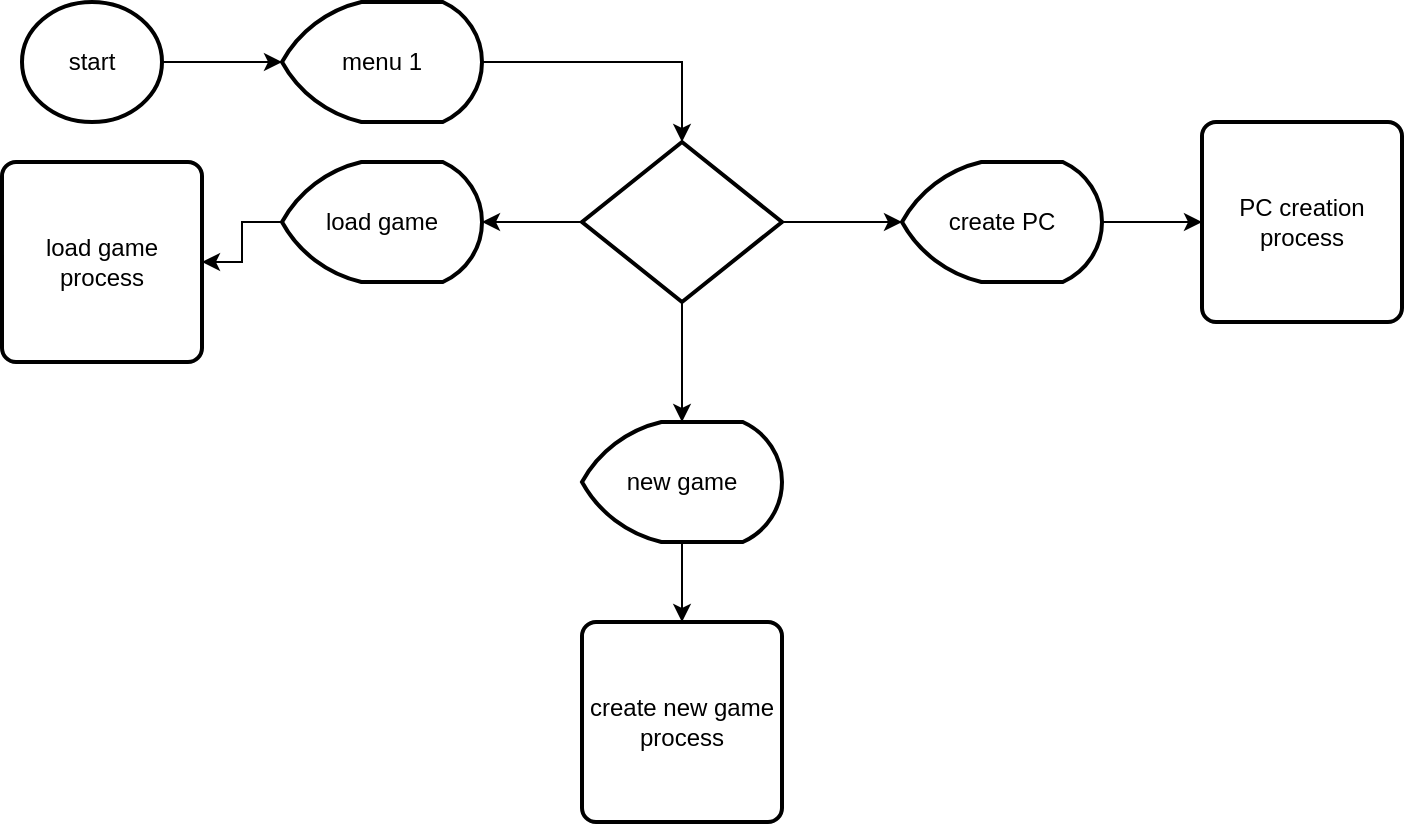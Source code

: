 <mxfile version="13.7.9" type="device"><diagram id="rn6c5qDwFltjAb4k6Fll" name="Page-1"><mxGraphModel dx="926" dy="1766" grid="1" gridSize="10" guides="1" tooltips="1" connect="1" arrows="1" fold="1" page="1" pageScale="1" pageWidth="850" pageHeight="1100" math="0" shadow="0"><root><mxCell id="0"/><mxCell id="1" parent="0"/><mxCell id="JezPZUcGWt0E5tfisJS--4" value="" style="edgeStyle=orthogonalEdgeStyle;rounded=0;orthogonalLoop=1;jettySize=auto;html=1;" parent="1" source="JezPZUcGWt0E5tfisJS--1" target="JezPZUcGWt0E5tfisJS--2" edge="1"><mxGeometry relative="1" as="geometry"/></mxCell><mxCell id="JezPZUcGWt0E5tfisJS--1" value="start" style="strokeWidth=2;html=1;shape=mxgraph.flowchart.start_2;whiteSpace=wrap;" parent="1" vertex="1"><mxGeometry x="20" y="-1080" width="70" height="60" as="geometry"/></mxCell><mxCell id="JezPZUcGWt0E5tfisJS--8" style="edgeStyle=orthogonalEdgeStyle;rounded=0;orthogonalLoop=1;jettySize=auto;html=1;entryX=0.5;entryY=0;entryDx=0;entryDy=0;entryPerimeter=0;" parent="1" source="JezPZUcGWt0E5tfisJS--2" target="JezPZUcGWt0E5tfisJS--3" edge="1"><mxGeometry relative="1" as="geometry"/></mxCell><mxCell id="JezPZUcGWt0E5tfisJS--2" value="menu 1" style="strokeWidth=2;html=1;shape=mxgraph.flowchart.display;whiteSpace=wrap;" parent="1" vertex="1"><mxGeometry x="150" y="-1080" width="100" height="60" as="geometry"/></mxCell><mxCell id="JezPZUcGWt0E5tfisJS--13" style="edgeStyle=orthogonalEdgeStyle;rounded=0;orthogonalLoop=1;jettySize=auto;html=1;entryX=1;entryY=0.5;entryDx=0;entryDy=0;entryPerimeter=0;" parent="1" source="JezPZUcGWt0E5tfisJS--3" target="JezPZUcGWt0E5tfisJS--12" edge="1"><mxGeometry relative="1" as="geometry"/></mxCell><mxCell id="JezPZUcGWt0E5tfisJS--14" style="edgeStyle=orthogonalEdgeStyle;rounded=0;orthogonalLoop=1;jettySize=auto;html=1;entryX=0;entryY=0.5;entryDx=0;entryDy=0;entryPerimeter=0;" parent="1" source="JezPZUcGWt0E5tfisJS--3" target="JezPZUcGWt0E5tfisJS--10" edge="1"><mxGeometry relative="1" as="geometry"/></mxCell><mxCell id="JezPZUcGWt0E5tfisJS--15" style="edgeStyle=orthogonalEdgeStyle;rounded=0;orthogonalLoop=1;jettySize=auto;html=1;" parent="1" source="JezPZUcGWt0E5tfisJS--3" target="JezPZUcGWt0E5tfisJS--11" edge="1"><mxGeometry relative="1" as="geometry"/></mxCell><mxCell id="JezPZUcGWt0E5tfisJS--3" value="" style="strokeWidth=2;html=1;shape=mxgraph.flowchart.decision;whiteSpace=wrap;" parent="1" vertex="1"><mxGeometry x="300" y="-1010" width="100" height="80" as="geometry"/></mxCell><mxCell id="JezPZUcGWt0E5tfisJS--17" style="edgeStyle=orthogonalEdgeStyle;rounded=0;orthogonalLoop=1;jettySize=auto;html=1;" parent="1" source="JezPZUcGWt0E5tfisJS--10" edge="1"><mxGeometry relative="1" as="geometry"><mxPoint x="610" y="-970" as="targetPoint"/></mxGeometry></mxCell><mxCell id="JezPZUcGWt0E5tfisJS--10" value="create PC" style="strokeWidth=2;html=1;shape=mxgraph.flowchart.display;whiteSpace=wrap;" parent="1" vertex="1"><mxGeometry x="460" y="-1000" width="100" height="60" as="geometry"/></mxCell><mxCell id="JezPZUcGWt0E5tfisJS--20" style="edgeStyle=orthogonalEdgeStyle;rounded=0;orthogonalLoop=1;jettySize=auto;html=1;entryX=0.5;entryY=0;entryDx=0;entryDy=0;" parent="1" source="JezPZUcGWt0E5tfisJS--11" target="JezPZUcGWt0E5tfisJS--18" edge="1"><mxGeometry relative="1" as="geometry"/></mxCell><mxCell id="JezPZUcGWt0E5tfisJS--11" value="new game" style="strokeWidth=2;html=1;shape=mxgraph.flowchart.display;whiteSpace=wrap;" parent="1" vertex="1"><mxGeometry x="300" y="-870" width="100" height="60" as="geometry"/></mxCell><mxCell id="JezPZUcGWt0E5tfisJS--22" style="edgeStyle=orthogonalEdgeStyle;rounded=0;orthogonalLoop=1;jettySize=auto;html=1;" parent="1" source="JezPZUcGWt0E5tfisJS--12" target="JezPZUcGWt0E5tfisJS--21" edge="1"><mxGeometry relative="1" as="geometry"/></mxCell><mxCell id="JezPZUcGWt0E5tfisJS--12" value="load game" style="strokeWidth=2;html=1;shape=mxgraph.flowchart.display;whiteSpace=wrap;" parent="1" vertex="1"><mxGeometry x="150" y="-1000" width="100" height="60" as="geometry"/></mxCell><mxCell id="JezPZUcGWt0E5tfisJS--18" value="create new game process" style="rounded=1;whiteSpace=wrap;html=1;absoluteArcSize=1;arcSize=14;strokeWidth=2;" parent="1" vertex="1"><mxGeometry x="300" y="-770" width="100" height="100" as="geometry"/></mxCell><mxCell id="JezPZUcGWt0E5tfisJS--21" value="load game process" style="rounded=1;whiteSpace=wrap;html=1;absoluteArcSize=1;arcSize=14;strokeWidth=2;" parent="1" vertex="1"><mxGeometry x="10" y="-1000" width="100" height="100" as="geometry"/></mxCell><mxCell id="JezPZUcGWt0E5tfisJS--23" value="PC creation process" style="rounded=1;whiteSpace=wrap;html=1;absoluteArcSize=1;arcSize=14;strokeWidth=2;" parent="1" vertex="1"><mxGeometry x="610" y="-1020" width="100" height="100" as="geometry"/></mxCell></root></mxGraphModel></diagram></mxfile>